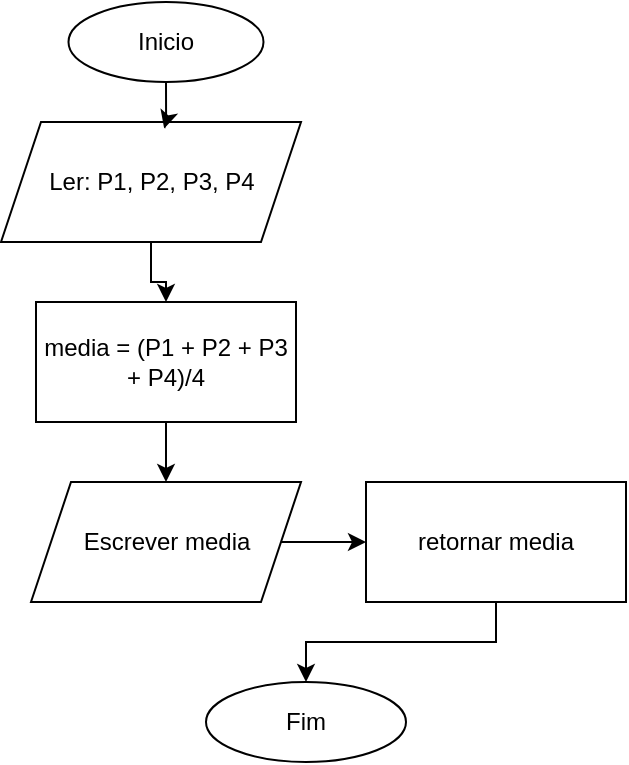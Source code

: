 <mxfile version="28.2.3">
  <diagram name="Página-1" id="hFDEqo-qwnEriPksrRC5">
    <mxGraphModel dx="810" dy="449" grid="1" gridSize="10" guides="1" tooltips="1" connect="1" arrows="1" fold="1" page="1" pageScale="1" pageWidth="827" pageHeight="1169" math="0" shadow="0">
      <root>
        <mxCell id="0" />
        <mxCell id="1" parent="0" />
        <mxCell id="vqVe_gjgjjmQvOAmuVD1-8" value="" style="edgeStyle=orthogonalEdgeStyle;rounded=0;orthogonalLoop=1;jettySize=auto;html=1;" edge="1" parent="1" source="vqVe_gjgjjmQvOAmuVD1-2" target="vqVe_gjgjjmQvOAmuVD1-6">
          <mxGeometry relative="1" as="geometry" />
        </mxCell>
        <mxCell id="vqVe_gjgjjmQvOAmuVD1-2" value="Ler: P1, P2, P3, P4" style="shape=parallelogram;perimeter=parallelogramPerimeter;whiteSpace=wrap;html=1;fixedSize=1;" vertex="1" parent="1">
          <mxGeometry x="317.5" y="70" width="150" height="60" as="geometry" />
        </mxCell>
        <mxCell id="vqVe_gjgjjmQvOAmuVD1-11" value="" style="edgeStyle=orthogonalEdgeStyle;rounded=0;orthogonalLoop=1;jettySize=auto;html=1;" edge="1" parent="1" source="vqVe_gjgjjmQvOAmuVD1-6" target="vqVe_gjgjjmQvOAmuVD1-10">
          <mxGeometry relative="1" as="geometry" />
        </mxCell>
        <mxCell id="vqVe_gjgjjmQvOAmuVD1-6" value="media = (P1 + P2 + P3 + P4)/4" style="rounded=0;whiteSpace=wrap;html=1;" vertex="1" parent="1">
          <mxGeometry x="335" y="160" width="130" height="60" as="geometry" />
        </mxCell>
        <mxCell id="vqVe_gjgjjmQvOAmuVD1-14" value="" style="edgeStyle=orthogonalEdgeStyle;rounded=0;orthogonalLoop=1;jettySize=auto;html=1;" edge="1" parent="1" source="vqVe_gjgjjmQvOAmuVD1-10" target="vqVe_gjgjjmQvOAmuVD1-13">
          <mxGeometry relative="1" as="geometry" />
        </mxCell>
        <mxCell id="vqVe_gjgjjmQvOAmuVD1-10" value="Escrever media" style="shape=parallelogram;perimeter=parallelogramPerimeter;whiteSpace=wrap;html=1;fixedSize=1;" vertex="1" parent="1">
          <mxGeometry x="332.5" y="250" width="135" height="60" as="geometry" />
        </mxCell>
        <mxCell id="vqVe_gjgjjmQvOAmuVD1-27" value="" style="edgeStyle=orthogonalEdgeStyle;rounded=0;orthogonalLoop=1;jettySize=auto;html=1;" edge="1" parent="1" source="vqVe_gjgjjmQvOAmuVD1-13" target="vqVe_gjgjjmQvOAmuVD1-24">
          <mxGeometry relative="1" as="geometry" />
        </mxCell>
        <mxCell id="vqVe_gjgjjmQvOAmuVD1-13" value="retornar media" style="rounded=0;whiteSpace=wrap;html=1;" vertex="1" parent="1">
          <mxGeometry x="500" y="250" width="130" height="60" as="geometry" />
        </mxCell>
        <mxCell id="vqVe_gjgjjmQvOAmuVD1-16" value="Inicio" style="ellipse;whiteSpace=wrap;html=1;" vertex="1" parent="1">
          <mxGeometry x="351.25" y="10" width="97.5" height="40" as="geometry" />
        </mxCell>
        <mxCell id="vqVe_gjgjjmQvOAmuVD1-23" style="edgeStyle=orthogonalEdgeStyle;rounded=0;orthogonalLoop=1;jettySize=auto;html=1;entryX=0.544;entryY=0.055;entryDx=0;entryDy=0;entryPerimeter=0;" edge="1" parent="1" source="vqVe_gjgjjmQvOAmuVD1-16" target="vqVe_gjgjjmQvOAmuVD1-2">
          <mxGeometry relative="1" as="geometry" />
        </mxCell>
        <mxCell id="vqVe_gjgjjmQvOAmuVD1-24" value="Fim" style="ellipse;whiteSpace=wrap;html=1;" vertex="1" parent="1">
          <mxGeometry x="420" y="350" width="100" height="40" as="geometry" />
        </mxCell>
      </root>
    </mxGraphModel>
  </diagram>
</mxfile>
